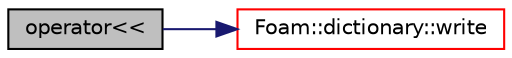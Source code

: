 digraph "operator&lt;&lt;"
{
  bgcolor="transparent";
  edge [fontname="Helvetica",fontsize="10",labelfontname="Helvetica",labelfontsize="10"];
  node [fontname="Helvetica",fontsize="10",shape=record];
  rankdir="LR";
  Node15799 [label="operator\<\<",height=0.2,width=0.4,color="black", fillcolor="grey75", style="filled", fontcolor="black"];
  Node15799 -> Node15800 [color="midnightblue",fontsize="10",style="solid",fontname="Helvetica"];
  Node15800 [label="Foam::dictionary::write",height=0.2,width=0.4,color="red",URL="$a27129.html#a88f27121631c7efb7153e9bf16759345",tooltip="Write dictionary, normally with sub-dictionary formatting. "];
}
